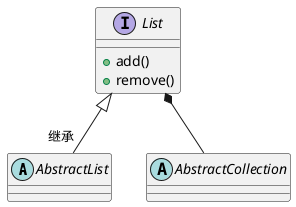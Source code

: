 @startuml
abstract class AbstractList
abstract AbstractCollection
interface List

List <|-- "继承" AbstractList
List *-- AbstractCollection

List : +add()
List : +remove()
@enduml
